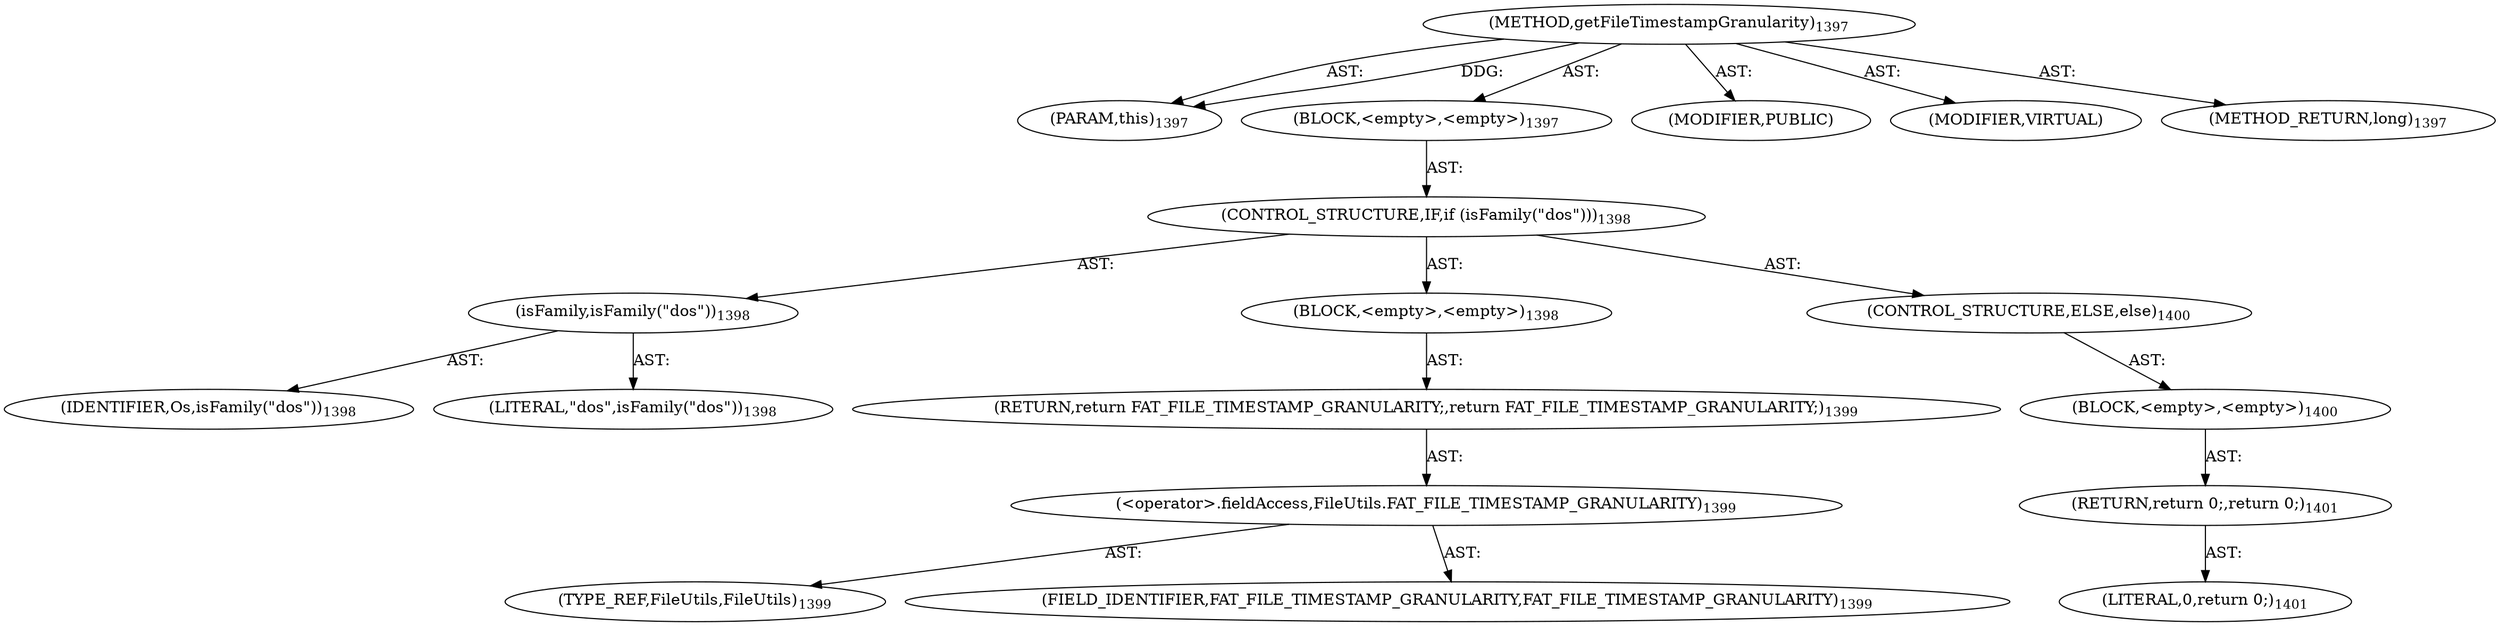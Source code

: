 digraph "getFileTimestampGranularity" {  
"111669149730" [label = <(METHOD,getFileTimestampGranularity)<SUB>1397</SUB>> ]
"115964117124" [label = <(PARAM,this)<SUB>1397</SUB>> ]
"25769804000" [label = <(BLOCK,&lt;empty&gt;,&lt;empty&gt;)<SUB>1397</SUB>> ]
"47244640396" [label = <(CONTROL_STRUCTURE,IF,if (isFamily(&quot;dos&quot;)))<SUB>1398</SUB>> ]
"30064771900" [label = <(isFamily,isFamily(&quot;dos&quot;))<SUB>1398</SUB>> ]
"68719477554" [label = <(IDENTIFIER,Os,isFamily(&quot;dos&quot;))<SUB>1398</SUB>> ]
"90194313428" [label = <(LITERAL,&quot;dos&quot;,isFamily(&quot;dos&quot;))<SUB>1398</SUB>> ]
"25769804001" [label = <(BLOCK,&lt;empty&gt;,&lt;empty&gt;)<SUB>1398</SUB>> ]
"146028888099" [label = <(RETURN,return FAT_FILE_TIMESTAMP_GRANULARITY;,return FAT_FILE_TIMESTAMP_GRANULARITY;)<SUB>1399</SUB>> ]
"30064771901" [label = <(&lt;operator&gt;.fieldAccess,FileUtils.FAT_FILE_TIMESTAMP_GRANULARITY)<SUB>1399</SUB>> ]
"180388626441" [label = <(TYPE_REF,FileUtils,FileUtils)<SUB>1399</SUB>> ]
"55834574896" [label = <(FIELD_IDENTIFIER,FAT_FILE_TIMESTAMP_GRANULARITY,FAT_FILE_TIMESTAMP_GRANULARITY)<SUB>1399</SUB>> ]
"47244640397" [label = <(CONTROL_STRUCTURE,ELSE,else)<SUB>1400</SUB>> ]
"25769804002" [label = <(BLOCK,&lt;empty&gt;,&lt;empty&gt;)<SUB>1400</SUB>> ]
"146028888100" [label = <(RETURN,return 0;,return 0;)<SUB>1401</SUB>> ]
"90194313429" [label = <(LITERAL,0,return 0;)<SUB>1401</SUB>> ]
"133143986261" [label = <(MODIFIER,PUBLIC)> ]
"133143986262" [label = <(MODIFIER,VIRTUAL)> ]
"128849018914" [label = <(METHOD_RETURN,long)<SUB>1397</SUB>> ]
  "111669149730" -> "115964117124"  [ label = "AST: "] 
  "111669149730" -> "25769804000"  [ label = "AST: "] 
  "111669149730" -> "133143986261"  [ label = "AST: "] 
  "111669149730" -> "133143986262"  [ label = "AST: "] 
  "111669149730" -> "128849018914"  [ label = "AST: "] 
  "25769804000" -> "47244640396"  [ label = "AST: "] 
  "47244640396" -> "30064771900"  [ label = "AST: "] 
  "47244640396" -> "25769804001"  [ label = "AST: "] 
  "47244640396" -> "47244640397"  [ label = "AST: "] 
  "30064771900" -> "68719477554"  [ label = "AST: "] 
  "30064771900" -> "90194313428"  [ label = "AST: "] 
  "25769804001" -> "146028888099"  [ label = "AST: "] 
  "146028888099" -> "30064771901"  [ label = "AST: "] 
  "30064771901" -> "180388626441"  [ label = "AST: "] 
  "30064771901" -> "55834574896"  [ label = "AST: "] 
  "47244640397" -> "25769804002"  [ label = "AST: "] 
  "25769804002" -> "146028888100"  [ label = "AST: "] 
  "146028888100" -> "90194313429"  [ label = "AST: "] 
  "111669149730" -> "115964117124"  [ label = "DDG: "] 
}
